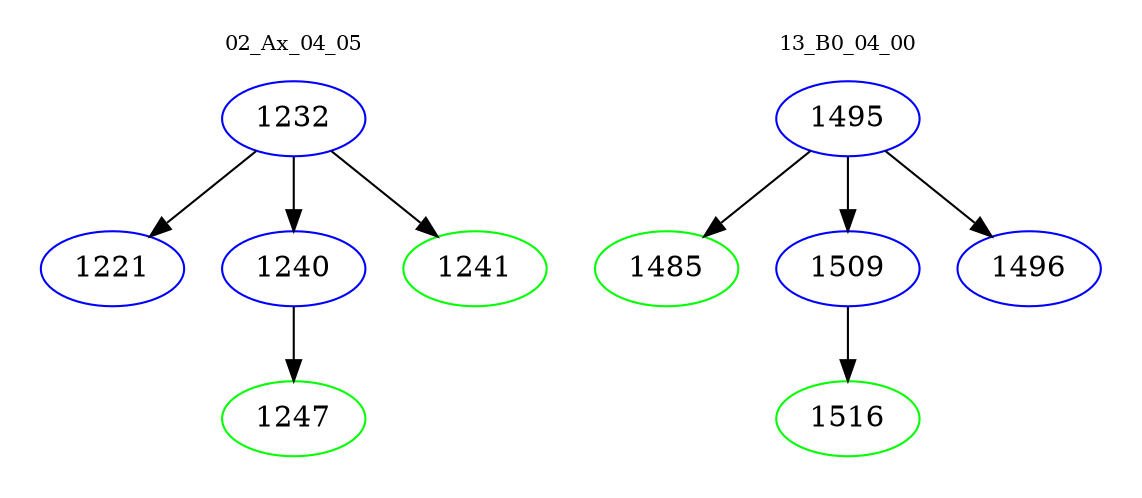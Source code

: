 digraph{
subgraph cluster_0 {
color = white
label = "02_Ax_04_05";
fontsize=10;
T0_1232 [label="1232", color="blue"]
T0_1232 -> T0_1221 [color="black"]
T0_1221 [label="1221", color="blue"]
T0_1232 -> T0_1240 [color="black"]
T0_1240 [label="1240", color="blue"]
T0_1240 -> T0_1247 [color="black"]
T0_1247 [label="1247", color="green"]
T0_1232 -> T0_1241 [color="black"]
T0_1241 [label="1241", color="green"]
}
subgraph cluster_1 {
color = white
label = "13_B0_04_00";
fontsize=10;
T1_1495 [label="1495", color="blue"]
T1_1495 -> T1_1485 [color="black"]
T1_1485 [label="1485", color="green"]
T1_1495 -> T1_1509 [color="black"]
T1_1509 [label="1509", color="blue"]
T1_1509 -> T1_1516 [color="black"]
T1_1516 [label="1516", color="green"]
T1_1495 -> T1_1496 [color="black"]
T1_1496 [label="1496", color="blue"]
}
}
